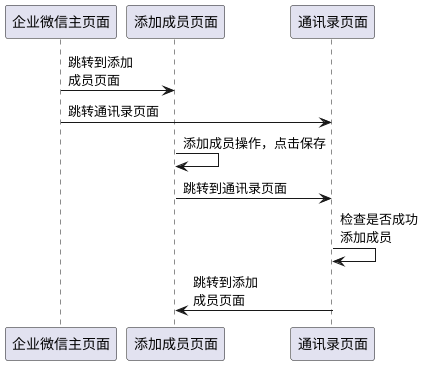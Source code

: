 
@startuml


participant 企业微信主页面 as main
participant 添加成员页面 as add_member

participant 通讯录页面 as contact



main -> add_member: 跳转到添加\n成员页面
main -> contact: 跳转通讯录页面
add_member -> add_member: 添加成员操作，点击保存
add_member -> contact: 跳转到通讯录页面
contact -> contact: 检查是否成功\n添加成员
contact -> add_member: 跳转到添加\n成员页面

@enduml

